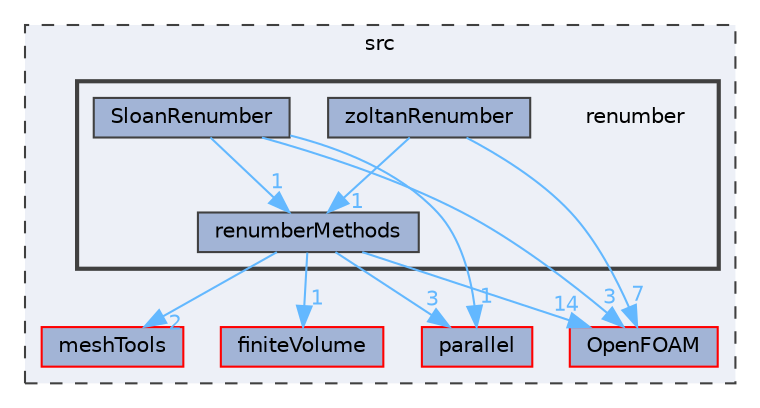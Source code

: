 digraph "src/renumber"
{
 // LATEX_PDF_SIZE
  bgcolor="transparent";
  edge [fontname=Helvetica,fontsize=10,labelfontname=Helvetica,labelfontsize=10];
  node [fontname=Helvetica,fontsize=10,shape=box,height=0.2,width=0.4];
  compound=true
  subgraph clusterdir_68267d1309a1af8e8297ef4c3efbcdba {
    graph [ bgcolor="#edf0f7", pencolor="grey25", label="src", fontname=Helvetica,fontsize=10 style="filled,dashed", URL="dir_68267d1309a1af8e8297ef4c3efbcdba.html",tooltip=""]
  dir_72b2b5518d1565784443265ec6729f79 [label="parallel", fillcolor="#a2b4d6", color="red", style="filled", URL="dir_72b2b5518d1565784443265ec6729f79.html",tooltip=""];
  dir_c5473ff19b20e6ec4dfe5c310b3778a8 [label="OpenFOAM", fillcolor="#a2b4d6", color="red", style="filled", URL="dir_c5473ff19b20e6ec4dfe5c310b3778a8.html",tooltip=""];
  dir_ae30ad0bef50cf391b24c614251bb9fd [label="meshTools", fillcolor="#a2b4d6", color="red", style="filled", URL="dir_ae30ad0bef50cf391b24c614251bb9fd.html",tooltip=""];
  dir_9bd15774b555cf7259a6fa18f99fe99b [label="finiteVolume", fillcolor="#a2b4d6", color="red", style="filled", URL="dir_9bd15774b555cf7259a6fa18f99fe99b.html",tooltip=""];
  subgraph clusterdir_3fb75520e4639d06064b0beb93e07f9b {
    graph [ bgcolor="#edf0f7", pencolor="grey25", label="", fontname=Helvetica,fontsize=10 style="filled,bold", URL="dir_3fb75520e4639d06064b0beb93e07f9b.html",tooltip=""]
    dir_3fb75520e4639d06064b0beb93e07f9b [shape=plaintext, label="renumber"];
  dir_9e5805c39c1270dd5674b9b6b0d61546 [label="renumberMethods", fillcolor="#a2b4d6", color="grey25", style="filled", URL="dir_9e5805c39c1270dd5674b9b6b0d61546.html",tooltip=""];
  dir_0aacc39b17e86d84e6418b494edc95d8 [label="SloanRenumber", fillcolor="#a2b4d6", color="grey25", style="filled", URL="dir_0aacc39b17e86d84e6418b494edc95d8.html",tooltip=""];
  dir_5e9bdfa9f23de4162b6b8e5c1cf03d8e [label="zoltanRenumber", fillcolor="#a2b4d6", color="grey25", style="filled", URL="dir_5e9bdfa9f23de4162b6b8e5c1cf03d8e.html",tooltip=""];
  }
  }
  dir_9e5805c39c1270dd5674b9b6b0d61546->dir_72b2b5518d1565784443265ec6729f79 [headlabel="3", labeldistance=1.5 headhref="dir_003324_002780.html" href="dir_003324_002780.html" color="steelblue1" fontcolor="steelblue1"];
  dir_9e5805c39c1270dd5674b9b6b0d61546->dir_c5473ff19b20e6ec4dfe5c310b3778a8 [headlabel="14", labeldistance=1.5 headhref="dir_003324_002695.html" href="dir_003324_002695.html" color="steelblue1" fontcolor="steelblue1"];
  dir_9e5805c39c1270dd5674b9b6b0d61546->dir_ae30ad0bef50cf391b24c614251bb9fd [headlabel="2", labeldistance=1.5 headhref="dir_003324_002382.html" href="dir_003324_002382.html" color="steelblue1" fontcolor="steelblue1"];
  dir_9e5805c39c1270dd5674b9b6b0d61546->dir_9bd15774b555cf7259a6fa18f99fe99b [headlabel="1", labeldistance=1.5 headhref="dir_003324_001387.html" href="dir_003324_001387.html" color="steelblue1" fontcolor="steelblue1"];
  dir_0aacc39b17e86d84e6418b494edc95d8->dir_72b2b5518d1565784443265ec6729f79 [headlabel="1", labeldistance=1.5 headhref="dir_003590_002780.html" href="dir_003590_002780.html" color="steelblue1" fontcolor="steelblue1"];
  dir_0aacc39b17e86d84e6418b494edc95d8->dir_9e5805c39c1270dd5674b9b6b0d61546 [headlabel="1", labeldistance=1.5 headhref="dir_003590_003324.html" href="dir_003590_003324.html" color="steelblue1" fontcolor="steelblue1"];
  dir_0aacc39b17e86d84e6418b494edc95d8->dir_c5473ff19b20e6ec4dfe5c310b3778a8 [headlabel="3", labeldistance=1.5 headhref="dir_003590_002695.html" href="dir_003590_002695.html" color="steelblue1" fontcolor="steelblue1"];
  dir_5e9bdfa9f23de4162b6b8e5c1cf03d8e->dir_9e5805c39c1270dd5674b9b6b0d61546 [headlabel="1", labeldistance=1.5 headhref="dir_004458_003324.html" href="dir_004458_003324.html" color="steelblue1" fontcolor="steelblue1"];
  dir_5e9bdfa9f23de4162b6b8e5c1cf03d8e->dir_c5473ff19b20e6ec4dfe5c310b3778a8 [headlabel="7", labeldistance=1.5 headhref="dir_004458_002695.html" href="dir_004458_002695.html" color="steelblue1" fontcolor="steelblue1"];
}
